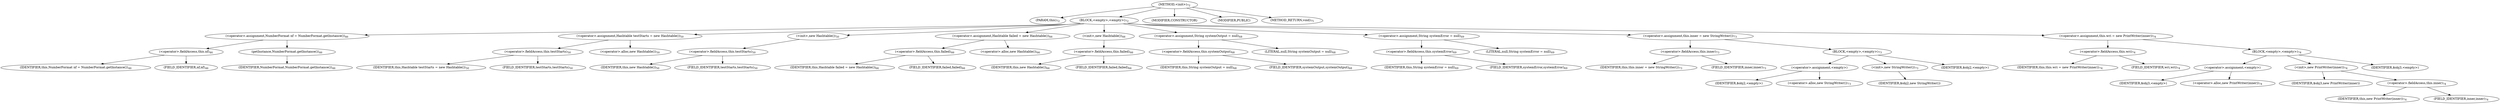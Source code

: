 digraph "&lt;init&gt;" {  
"57" [label = <(METHOD,&lt;init&gt;)<SUB>72</SUB>> ]
"58" [label = <(PARAM,this)<SUB>72</SUB>> ]
"59" [label = <(BLOCK,&lt;empty&gt;,&lt;empty&gt;)<SUB>72</SUB>> ]
"60" [label = <(&lt;operator&gt;.assignment,NumberFormat nf = NumberFormat.getInstance())<SUB>46</SUB>> ]
"61" [label = <(&lt;operator&gt;.fieldAccess,this.nf)<SUB>46</SUB>> ]
"62" [label = <(IDENTIFIER,this,NumberFormat nf = NumberFormat.getInstance())<SUB>46</SUB>> ]
"63" [label = <(FIELD_IDENTIFIER,nf,nf)<SUB>46</SUB>> ]
"64" [label = <(getInstance,NumberFormat.getInstance())<SUB>46</SUB>> ]
"65" [label = <(IDENTIFIER,NumberFormat,NumberFormat.getInstance())<SUB>46</SUB>> ]
"66" [label = <(&lt;operator&gt;.assignment,Hashtable testStarts = new Hashtable())<SUB>50</SUB>> ]
"67" [label = <(&lt;operator&gt;.fieldAccess,this.testStarts)<SUB>50</SUB>> ]
"68" [label = <(IDENTIFIER,this,Hashtable testStarts = new Hashtable())<SUB>50</SUB>> ]
"69" [label = <(FIELD_IDENTIFIER,testStarts,testStarts)<SUB>50</SUB>> ]
"70" [label = <(&lt;operator&gt;.alloc,new Hashtable())<SUB>50</SUB>> ]
"71" [label = <(&lt;init&gt;,new Hashtable())<SUB>50</SUB>> ]
"72" [label = <(&lt;operator&gt;.fieldAccess,this.testStarts)<SUB>50</SUB>> ]
"73" [label = <(IDENTIFIER,this,new Hashtable())<SUB>50</SUB>> ]
"74" [label = <(FIELD_IDENTIFIER,testStarts,testStarts)<SUB>50</SUB>> ]
"75" [label = <(&lt;operator&gt;.assignment,Hashtable failed = new Hashtable())<SUB>66</SUB>> ]
"76" [label = <(&lt;operator&gt;.fieldAccess,this.failed)<SUB>66</SUB>> ]
"77" [label = <(IDENTIFIER,this,Hashtable failed = new Hashtable())<SUB>66</SUB>> ]
"78" [label = <(FIELD_IDENTIFIER,failed,failed)<SUB>66</SUB>> ]
"79" [label = <(&lt;operator&gt;.alloc,new Hashtable())<SUB>66</SUB>> ]
"80" [label = <(&lt;init&gt;,new Hashtable())<SUB>66</SUB>> ]
"81" [label = <(&lt;operator&gt;.fieldAccess,this.failed)<SUB>66</SUB>> ]
"82" [label = <(IDENTIFIER,this,new Hashtable())<SUB>66</SUB>> ]
"83" [label = <(FIELD_IDENTIFIER,failed,failed)<SUB>66</SUB>> ]
"84" [label = <(&lt;operator&gt;.assignment,String systemOutput = null)<SUB>68</SUB>> ]
"85" [label = <(&lt;operator&gt;.fieldAccess,this.systemOutput)<SUB>68</SUB>> ]
"86" [label = <(IDENTIFIER,this,String systemOutput = null)<SUB>68</SUB>> ]
"87" [label = <(FIELD_IDENTIFIER,systemOutput,systemOutput)<SUB>68</SUB>> ]
"88" [label = <(LITERAL,null,String systemOutput = null)<SUB>68</SUB>> ]
"89" [label = <(&lt;operator&gt;.assignment,String systemError = null)<SUB>69</SUB>> ]
"90" [label = <(&lt;operator&gt;.fieldAccess,this.systemError)<SUB>69</SUB>> ]
"91" [label = <(IDENTIFIER,this,String systemError = null)<SUB>69</SUB>> ]
"92" [label = <(FIELD_IDENTIFIER,systemError,systemError)<SUB>69</SUB>> ]
"93" [label = <(LITERAL,null,String systemError = null)<SUB>69</SUB>> ]
"94" [label = <(&lt;operator&gt;.assignment,this.inner = new StringWriter())<SUB>73</SUB>> ]
"95" [label = <(&lt;operator&gt;.fieldAccess,this.inner)<SUB>73</SUB>> ]
"96" [label = <(IDENTIFIER,this,this.inner = new StringWriter())<SUB>73</SUB>> ]
"97" [label = <(FIELD_IDENTIFIER,inner,inner)<SUB>73</SUB>> ]
"98" [label = <(BLOCK,&lt;empty&gt;,&lt;empty&gt;)<SUB>73</SUB>> ]
"99" [label = <(&lt;operator&gt;.assignment,&lt;empty&gt;)> ]
"100" [label = <(IDENTIFIER,$obj2,&lt;empty&gt;)> ]
"101" [label = <(&lt;operator&gt;.alloc,new StringWriter())<SUB>73</SUB>> ]
"102" [label = <(&lt;init&gt;,new StringWriter())<SUB>73</SUB>> ]
"103" [label = <(IDENTIFIER,$obj2,new StringWriter())> ]
"104" [label = <(IDENTIFIER,$obj2,&lt;empty&gt;)> ]
"105" [label = <(&lt;operator&gt;.assignment,this.wri = new PrintWriter(inner))<SUB>74</SUB>> ]
"106" [label = <(&lt;operator&gt;.fieldAccess,this.wri)<SUB>74</SUB>> ]
"107" [label = <(IDENTIFIER,this,this.wri = new PrintWriter(inner))<SUB>74</SUB>> ]
"108" [label = <(FIELD_IDENTIFIER,wri,wri)<SUB>74</SUB>> ]
"109" [label = <(BLOCK,&lt;empty&gt;,&lt;empty&gt;)<SUB>74</SUB>> ]
"110" [label = <(&lt;operator&gt;.assignment,&lt;empty&gt;)> ]
"111" [label = <(IDENTIFIER,$obj3,&lt;empty&gt;)> ]
"112" [label = <(&lt;operator&gt;.alloc,new PrintWriter(inner))<SUB>74</SUB>> ]
"113" [label = <(&lt;init&gt;,new PrintWriter(inner))<SUB>74</SUB>> ]
"114" [label = <(IDENTIFIER,$obj3,new PrintWriter(inner))> ]
"115" [label = <(&lt;operator&gt;.fieldAccess,this.inner)<SUB>74</SUB>> ]
"116" [label = <(IDENTIFIER,this,new PrintWriter(inner))<SUB>74</SUB>> ]
"117" [label = <(FIELD_IDENTIFIER,inner,inner)<SUB>74</SUB>> ]
"118" [label = <(IDENTIFIER,$obj3,&lt;empty&gt;)> ]
"119" [label = <(MODIFIER,CONSTRUCTOR)> ]
"120" [label = <(MODIFIER,PUBLIC)> ]
"121" [label = <(METHOD_RETURN,void)<SUB>75</SUB>> ]
  "57" -> "58" 
  "57" -> "59" 
  "57" -> "119" 
  "57" -> "120" 
  "57" -> "121" 
  "59" -> "60" 
  "59" -> "66" 
  "59" -> "71" 
  "59" -> "75" 
  "59" -> "80" 
  "59" -> "84" 
  "59" -> "89" 
  "59" -> "94" 
  "59" -> "105" 
  "60" -> "61" 
  "60" -> "64" 
  "61" -> "62" 
  "61" -> "63" 
  "64" -> "65" 
  "66" -> "67" 
  "66" -> "70" 
  "67" -> "68" 
  "67" -> "69" 
  "71" -> "72" 
  "72" -> "73" 
  "72" -> "74" 
  "75" -> "76" 
  "75" -> "79" 
  "76" -> "77" 
  "76" -> "78" 
  "80" -> "81" 
  "81" -> "82" 
  "81" -> "83" 
  "84" -> "85" 
  "84" -> "88" 
  "85" -> "86" 
  "85" -> "87" 
  "89" -> "90" 
  "89" -> "93" 
  "90" -> "91" 
  "90" -> "92" 
  "94" -> "95" 
  "94" -> "98" 
  "95" -> "96" 
  "95" -> "97" 
  "98" -> "99" 
  "98" -> "102" 
  "98" -> "104" 
  "99" -> "100" 
  "99" -> "101" 
  "102" -> "103" 
  "105" -> "106" 
  "105" -> "109" 
  "106" -> "107" 
  "106" -> "108" 
  "109" -> "110" 
  "109" -> "113" 
  "109" -> "118" 
  "110" -> "111" 
  "110" -> "112" 
  "113" -> "114" 
  "113" -> "115" 
  "115" -> "116" 
  "115" -> "117" 
}
